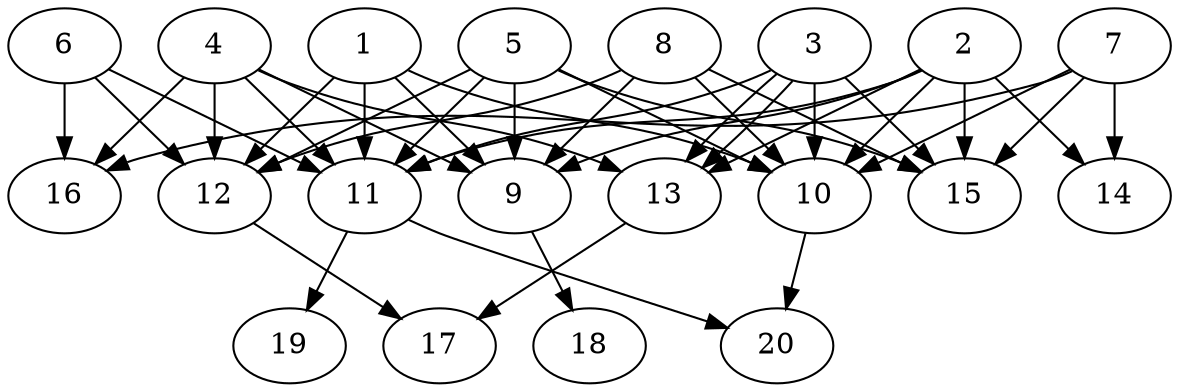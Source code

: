// DAG automatically generated by daggen at Wed Jul 24 21:20:53 2019
// ./daggen --dot -n 20 --ccr 0.5 --fat 0.8 --regular 0.5 --density 0.7 --mindata 5242880 --maxdata 52428800 
digraph G {
  1 [size="21780480", alpha="0.13", expect_size="10890240"] 
  1 -> 9 [size ="10890240"]
  1 -> 10 [size ="10890240"]
  1 -> 11 [size ="10890240"]
  1 -> 12 [size ="10890240"]
  2 [size="19492864", alpha="0.00", expect_size="9746432"] 
  2 -> 9 [size ="9746432"]
  2 -> 10 [size ="9746432"]
  2 -> 11 [size ="9746432"]
  2 -> 13 [size ="9746432"]
  2 -> 14 [size ="9746432"]
  2 -> 15 [size ="9746432"]
  3 [size="37607424", alpha="0.11", expect_size="18803712"] 
  3 -> 10 [size ="18803712"]
  3 -> 11 [size ="18803712"]
  3 -> 13 [size ="18803712"]
  3 -> 13 [size ="18803712"]
  3 -> 15 [size ="18803712"]
  4 [size="57210880", alpha="0.15", expect_size="28605440"] 
  4 -> 9 [size ="28605440"]
  4 -> 11 [size ="28605440"]
  4 -> 12 [size ="28605440"]
  4 -> 13 [size ="28605440"]
  4 -> 16 [size ="28605440"]
  5 [size="59367424", alpha="0.03", expect_size="29683712"] 
  5 -> 9 [size ="29683712"]
  5 -> 10 [size ="29683712"]
  5 -> 11 [size ="29683712"]
  5 -> 12 [size ="29683712"]
  5 -> 15 [size ="29683712"]
  6 [size="69285888", alpha="0.15", expect_size="34642944"] 
  6 -> 11 [size ="34642944"]
  6 -> 12 [size ="34642944"]
  6 -> 16 [size ="34642944"]
  7 [size="24037376", alpha="0.03", expect_size="12018688"] 
  7 -> 10 [size ="12018688"]
  7 -> 14 [size ="12018688"]
  7 -> 15 [size ="12018688"]
  7 -> 16 [size ="12018688"]
  8 [size="64663552", alpha="0.05", expect_size="32331776"] 
  8 -> 9 [size ="32331776"]
  8 -> 10 [size ="32331776"]
  8 -> 12 [size ="32331776"]
  8 -> 15 [size ="32331776"]
  9 [size="96188416", alpha="0.03", expect_size="48094208"] 
  9 -> 18 [size ="48094208"]
  10 [size="88518656", alpha="0.10", expect_size="44259328"] 
  10 -> 20 [size ="44259328"]
  11 [size="72620032", alpha="0.10", expect_size="36310016"] 
  11 -> 19 [size ="36310016"]
  11 -> 20 [size ="36310016"]
  12 [size="41369600", alpha="0.13", expect_size="20684800"] 
  12 -> 17 [size ="20684800"]
  13 [size="43264000", alpha="0.06", expect_size="21632000"] 
  13 -> 17 [size ="21632000"]
  14 [size="93589504", alpha="0.20", expect_size="46794752"] 
  15 [size="70555648", alpha="0.04", expect_size="35277824"] 
  16 [size="84031488", alpha="0.12", expect_size="42015744"] 
  17 [size="58107904", alpha="0.04", expect_size="29053952"] 
  18 [size="74326016", alpha="0.08", expect_size="37163008"] 
  19 [size="97142784", alpha="0.11", expect_size="48571392"] 
  20 [size="15194112", alpha="0.01", expect_size="7597056"] 
}
